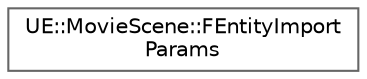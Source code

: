 digraph "Graphical Class Hierarchy"
{
 // INTERACTIVE_SVG=YES
 // LATEX_PDF_SIZE
  bgcolor="transparent";
  edge [fontname=Helvetica,fontsize=10,labelfontname=Helvetica,labelfontsize=10];
  node [fontname=Helvetica,fontsize=10,shape=box,height=0.2,width=0.4];
  rankdir="LR";
  Node0 [id="Node000000",label="UE::MovieScene::FEntityImport\lParams",height=0.2,width=0.4,color="grey40", fillcolor="white", style="filled",URL="$d3/d9a/structUE_1_1MovieScene_1_1FEntityImportParams.html",tooltip=" "];
}
